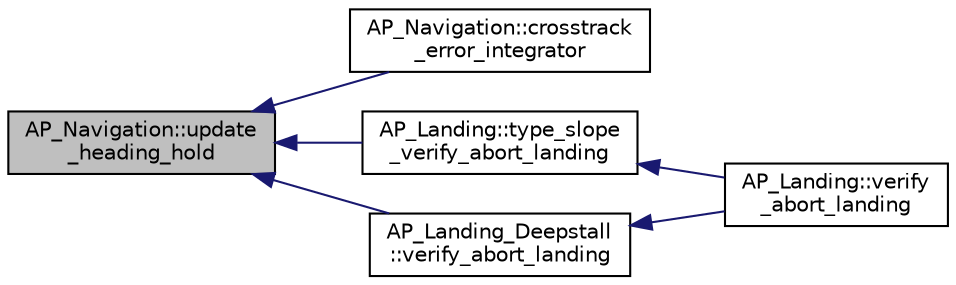 digraph "AP_Navigation::update_heading_hold"
{
 // INTERACTIVE_SVG=YES
  edge [fontname="Helvetica",fontsize="10",labelfontname="Helvetica",labelfontsize="10"];
  node [fontname="Helvetica",fontsize="10",shape=record];
  rankdir="LR";
  Node1 [label="AP_Navigation::update\l_heading_hold",height=0.2,width=0.4,color="black", fillcolor="grey75", style="filled", fontcolor="black"];
  Node1 -> Node2 [dir="back",color="midnightblue",fontsize="10",style="solid",fontname="Helvetica"];
  Node2 [label="AP_Navigation::crosstrack\l_error_integrator",height=0.2,width=0.4,color="black", fillcolor="white", style="filled",URL="$classAP__Navigation.html#ab90ff64cf92dc2b5ed762f64e22022c0"];
  Node1 -> Node3 [dir="back",color="midnightblue",fontsize="10",style="solid",fontname="Helvetica"];
  Node3 [label="AP_Landing::type_slope\l_verify_abort_landing",height=0.2,width=0.4,color="black", fillcolor="white", style="filled",URL="$classAP__Landing.html#a5841a724c504b0b94ab753ca28103291"];
  Node3 -> Node4 [dir="back",color="midnightblue",fontsize="10",style="solid",fontname="Helvetica"];
  Node4 [label="AP_Landing::verify\l_abort_landing",height=0.2,width=0.4,color="black", fillcolor="white", style="filled",URL="$classAP__Landing.html#a23d5d937afe630bfa1d3eeea5d767e4b"];
  Node1 -> Node5 [dir="back",color="midnightblue",fontsize="10",style="solid",fontname="Helvetica"];
  Node5 [label="AP_Landing_Deepstall\l::verify_abort_landing",height=0.2,width=0.4,color="black", fillcolor="white", style="filled",URL="$classAP__Landing__Deepstall.html#a627170f99ee101e003ee5c173d6edb54"];
  Node5 -> Node4 [dir="back",color="midnightblue",fontsize="10",style="solid",fontname="Helvetica"];
}

